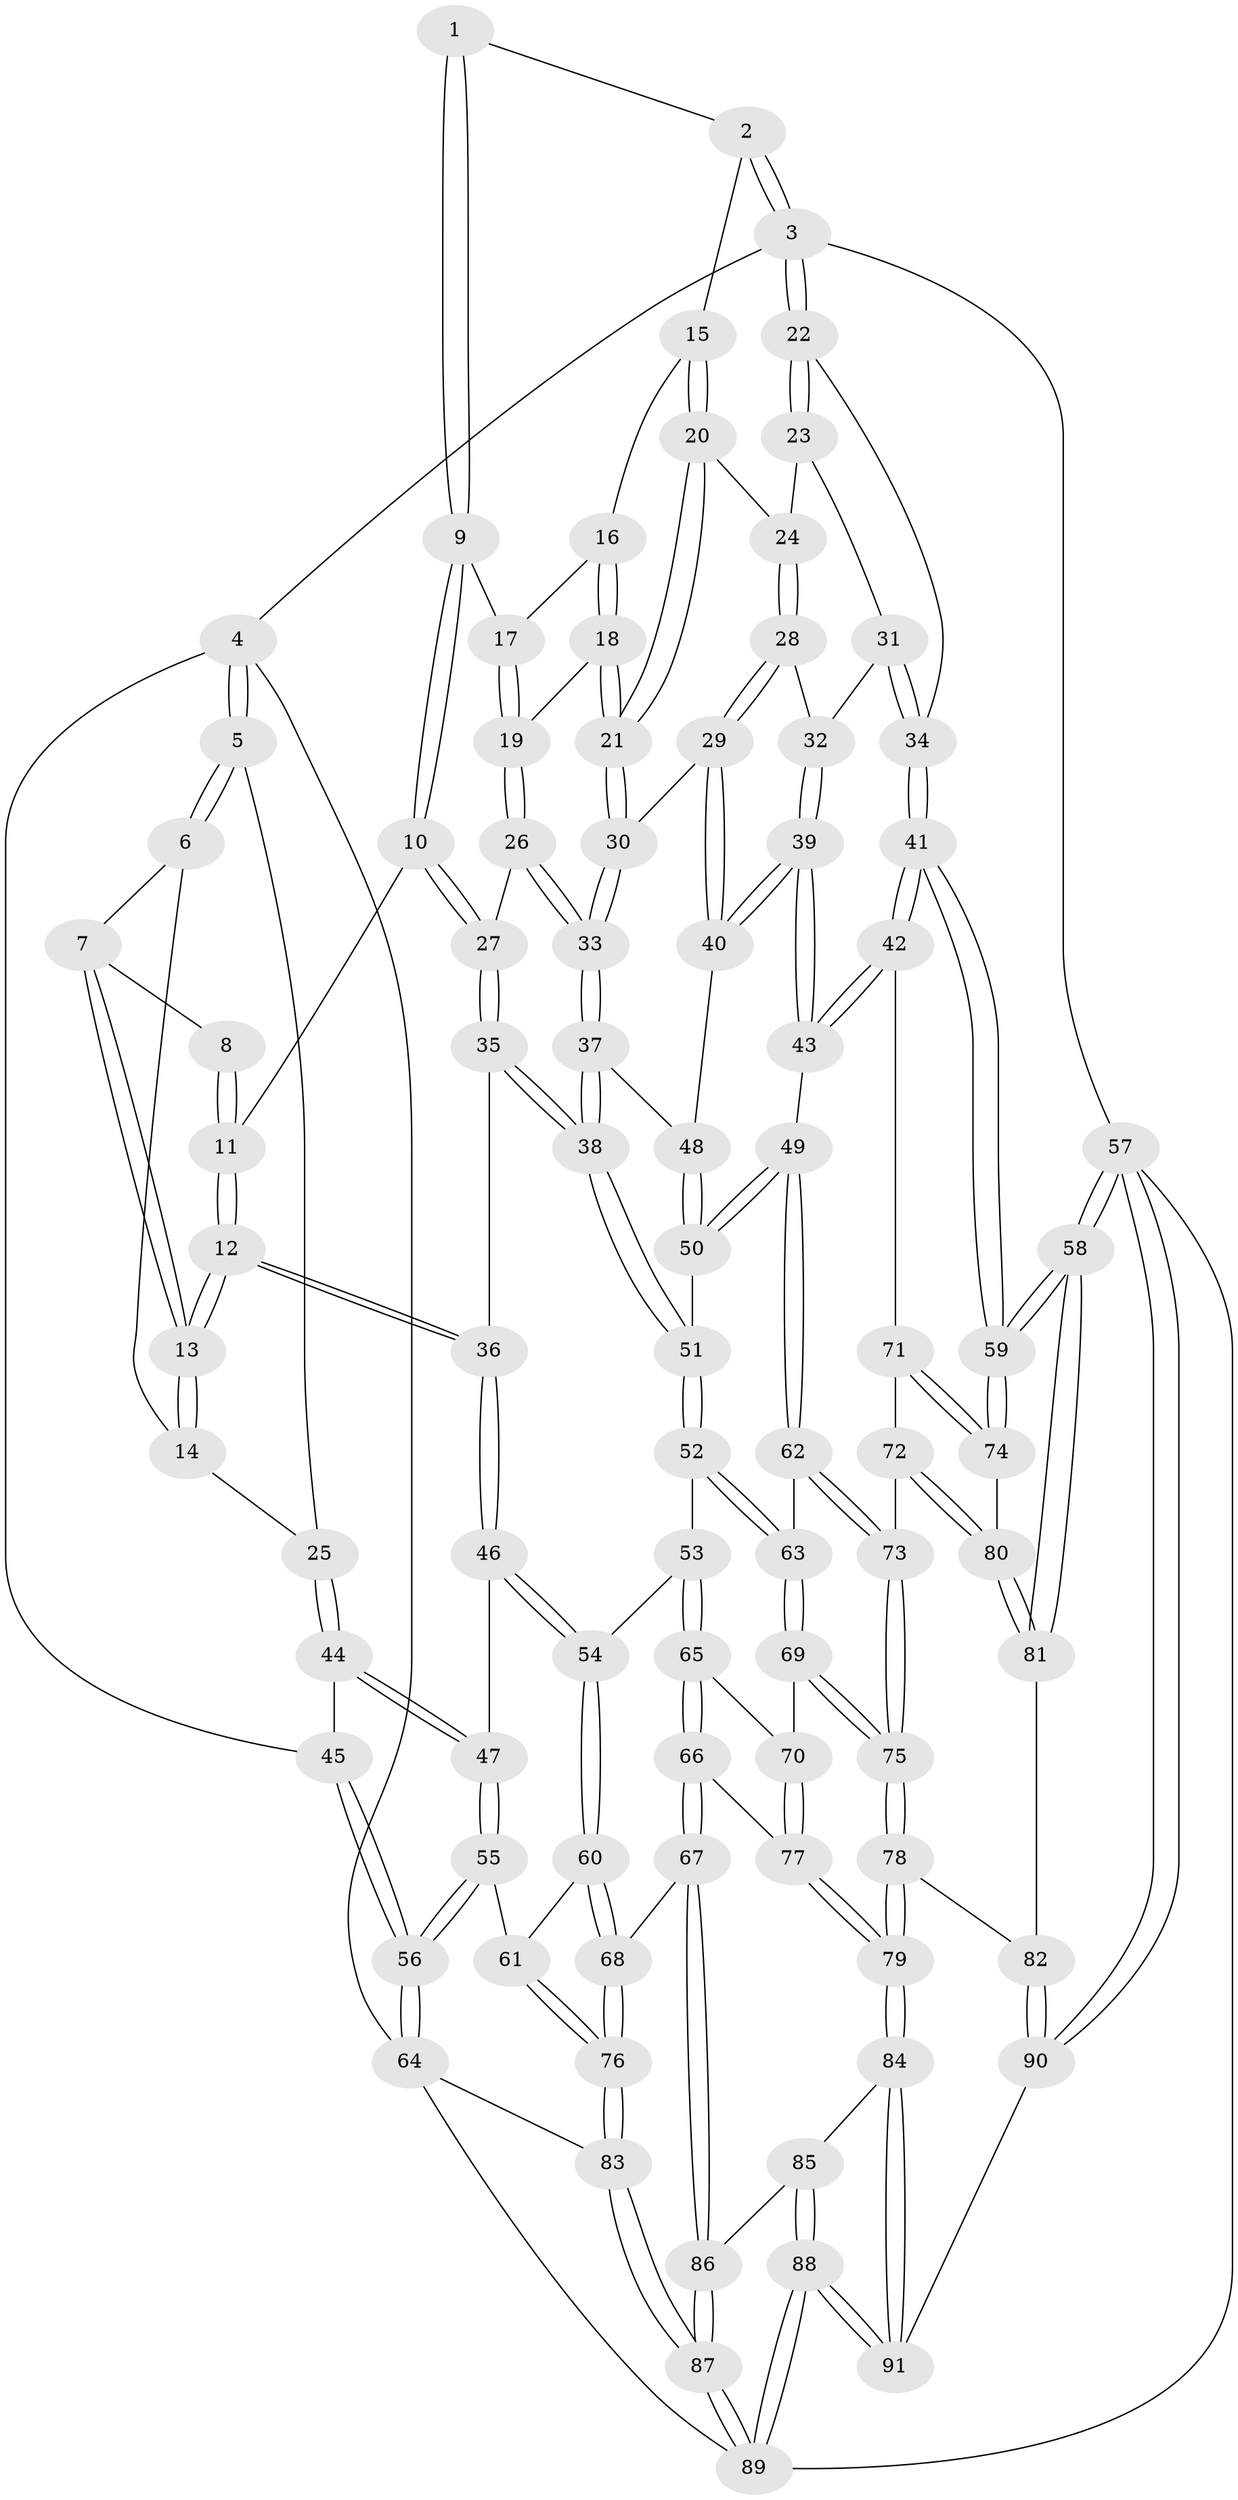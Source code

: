 // Generated by graph-tools (version 1.1) at 2025/16/03/09/25 04:16:53]
// undirected, 91 vertices, 224 edges
graph export_dot {
graph [start="1"]
  node [color=gray90,style=filled];
  1 [pos="+0.44520733450512967+0"];
  2 [pos="+0.8321882319256193+0"];
  3 [pos="+1+0"];
  4 [pos="+0+0"];
  5 [pos="+0+0"];
  6 [pos="+0.25819604904743654+0"];
  7 [pos="+0.3134932617194753+0"];
  8 [pos="+0.3548301023372678+0"];
  9 [pos="+0.5550936841844513+0.09020656930754455"];
  10 [pos="+0.543482024573127+0.13276902159077364"];
  11 [pos="+0.4314251271028609+0.09350370197602685"];
  12 [pos="+0.35275043404708284+0.19337948555707596"];
  13 [pos="+0.337981622504345+0.1667650580402236"];
  14 [pos="+0.22273654525403003+0.09811381587762234"];
  15 [pos="+0.8261649343792529+0"];
  16 [pos="+0.6594023154492061+0.035108499024053955"];
  17 [pos="+0.6421336622544278+0.056146730951556444"];
  18 [pos="+0.7099434133418508+0.12947739376392375"];
  19 [pos="+0.6726386494057786+0.13406270654689847"];
  20 [pos="+0.8360732954161229+0.014597078897934827"];
  21 [pos="+0.7546539470780792+0.12867090075602233"];
  22 [pos="+1+0.17209286279393954"];
  23 [pos="+0.8843941072897777+0.05978677214377049"];
  24 [pos="+0.8506634106842589+0.03879642189426062"];
  25 [pos="+0.16532075329517862+0.16510562058061912"];
  26 [pos="+0.6282464461049911+0.1731556555176822"];
  27 [pos="+0.5459013777984648+0.14534461322250672"];
  28 [pos="+0.8740646553366953+0.1413838116350717"];
  29 [pos="+0.7958026860370305+0.22026741923854995"];
  30 [pos="+0.755055979832773+0.19084073498721862"];
  31 [pos="+0.9962011968372861+0.15256526846395854"];
  32 [pos="+0.8975546614042209+0.1845179028190318"];
  33 [pos="+0.6738968561381445+0.2569380534917882"];
  34 [pos="+1+0.2289095756583772"];
  35 [pos="+0.5029964976384984+0.2186839900685255"];
  36 [pos="+0.35821486930865826+0.2665452416565866"];
  37 [pos="+0.6665393535114051+0.30371424152664217"];
  38 [pos="+0.6414430092606346+0.3705832778649895"];
  39 [pos="+0.9027660578775623+0.2566160428174916"];
  40 [pos="+0.797325430469432+0.22256754447949892"];
  41 [pos="+1+0.441218135416985"];
  42 [pos="+1+0.44206127651283833"];
  43 [pos="+1+0.43468661039435824"];
  44 [pos="+0.13982231725304053+0.2567508897678793"];
  45 [pos="+0+0.15654711371319577"];
  46 [pos="+0.2951411247902849+0.3726113632417792"];
  47 [pos="+0.22630595067759068+0.35219152994912184"];
  48 [pos="+0.7876815735343053+0.2677141639268853"];
  49 [pos="+0.9374505669474154+0.44741969197173737"];
  50 [pos="+0.8777771297506431+0.4322986101697828"];
  51 [pos="+0.6439041639384475+0.4122191605854426"];
  52 [pos="+0.588253303983806+0.46901223737456477"];
  53 [pos="+0.35278202551270404+0.454870091933115"];
  54 [pos="+0.33852225893927873+0.4455646703330289"];
  55 [pos="+0+0.5635848049998778"];
  56 [pos="+0+0.565474652881946"];
  57 [pos="+1+1"];
  58 [pos="+1+1"];
  59 [pos="+1+0.6782033956609026"];
  60 [pos="+0.18041344826660338+0.6241515819012661"];
  61 [pos="+0.041922982589025215+0.6220182675740852"];
  62 [pos="+0.8250988068071872+0.5987972723248732"];
  63 [pos="+0.6217875813984509+0.6004891778157453"];
  64 [pos="+0+0.8076180104234179"];
  65 [pos="+0.3748189084133958+0.5815849435752701"];
  66 [pos="+0.3658726335345782+0.7552180420071507"];
  67 [pos="+0.3028814846189998+0.7922595199511023"];
  68 [pos="+0.25645833083663844+0.7849584705215151"];
  69 [pos="+0.6136289768022765+0.6655106061713048"];
  70 [pos="+0.5542105077884518+0.6858390899535328"];
  71 [pos="+0.919127339720078+0.6884447126511991"];
  72 [pos="+0.8695732805231332+0.7312171740531833"];
  73 [pos="+0.8193182013557879+0.6974976451762535"];
  74 [pos="+1+0.7515340708172665"];
  75 [pos="+0.677056460422913+0.7638580762021382"];
  76 [pos="+0.13870114567613642+0.8453030329514665"];
  77 [pos="+0.4324673083469315+0.7689535554839996"];
  78 [pos="+0.6770934198871023+0.7934744638578485"];
  79 [pos="+0.5606223825872955+0.9385501048387347"];
  80 [pos="+0.9067340993625329+0.8083749274810423"];
  81 [pos="+0.8942090145942009+0.8478191762019791"];
  82 [pos="+0.8138937137950101+0.8856624962342977"];
  83 [pos="+0.13218195494220022+0.8530880805707977"];
  84 [pos="+0.5582655221159634+0.9550553918376287"];
  85 [pos="+0.33580199274828537+0.901808282062251"];
  86 [pos="+0.3240730256323106+0.8843913989372498"];
  87 [pos="+0.14139111801774723+1"];
  88 [pos="+0.36066599083735734+1"];
  89 [pos="+0.08928024767968983+1"];
  90 [pos="+0.7585316415355486+1"];
  91 [pos="+0.5784768179586858+1"];
  1 -- 2;
  1 -- 9;
  1 -- 9;
  2 -- 3;
  2 -- 3;
  2 -- 15;
  3 -- 4;
  3 -- 22;
  3 -- 22;
  3 -- 57;
  4 -- 5;
  4 -- 5;
  4 -- 45;
  4 -- 64;
  5 -- 6;
  5 -- 6;
  5 -- 25;
  6 -- 7;
  6 -- 14;
  7 -- 8;
  7 -- 13;
  7 -- 13;
  8 -- 11;
  8 -- 11;
  9 -- 10;
  9 -- 10;
  9 -- 17;
  10 -- 11;
  10 -- 27;
  10 -- 27;
  11 -- 12;
  11 -- 12;
  12 -- 13;
  12 -- 13;
  12 -- 36;
  12 -- 36;
  13 -- 14;
  13 -- 14;
  14 -- 25;
  15 -- 16;
  15 -- 20;
  15 -- 20;
  16 -- 17;
  16 -- 18;
  16 -- 18;
  17 -- 19;
  17 -- 19;
  18 -- 19;
  18 -- 21;
  18 -- 21;
  19 -- 26;
  19 -- 26;
  20 -- 21;
  20 -- 21;
  20 -- 24;
  21 -- 30;
  21 -- 30;
  22 -- 23;
  22 -- 23;
  22 -- 34;
  23 -- 24;
  23 -- 31;
  24 -- 28;
  24 -- 28;
  25 -- 44;
  25 -- 44;
  26 -- 27;
  26 -- 33;
  26 -- 33;
  27 -- 35;
  27 -- 35;
  28 -- 29;
  28 -- 29;
  28 -- 32;
  29 -- 30;
  29 -- 40;
  29 -- 40;
  30 -- 33;
  30 -- 33;
  31 -- 32;
  31 -- 34;
  31 -- 34;
  32 -- 39;
  32 -- 39;
  33 -- 37;
  33 -- 37;
  34 -- 41;
  34 -- 41;
  35 -- 36;
  35 -- 38;
  35 -- 38;
  36 -- 46;
  36 -- 46;
  37 -- 38;
  37 -- 38;
  37 -- 48;
  38 -- 51;
  38 -- 51;
  39 -- 40;
  39 -- 40;
  39 -- 43;
  39 -- 43;
  40 -- 48;
  41 -- 42;
  41 -- 42;
  41 -- 59;
  41 -- 59;
  42 -- 43;
  42 -- 43;
  42 -- 71;
  43 -- 49;
  44 -- 45;
  44 -- 47;
  44 -- 47;
  45 -- 56;
  45 -- 56;
  46 -- 47;
  46 -- 54;
  46 -- 54;
  47 -- 55;
  47 -- 55;
  48 -- 50;
  48 -- 50;
  49 -- 50;
  49 -- 50;
  49 -- 62;
  49 -- 62;
  50 -- 51;
  51 -- 52;
  51 -- 52;
  52 -- 53;
  52 -- 63;
  52 -- 63;
  53 -- 54;
  53 -- 65;
  53 -- 65;
  54 -- 60;
  54 -- 60;
  55 -- 56;
  55 -- 56;
  55 -- 61;
  56 -- 64;
  56 -- 64;
  57 -- 58;
  57 -- 58;
  57 -- 90;
  57 -- 90;
  57 -- 89;
  58 -- 59;
  58 -- 59;
  58 -- 81;
  58 -- 81;
  59 -- 74;
  59 -- 74;
  60 -- 61;
  60 -- 68;
  60 -- 68;
  61 -- 76;
  61 -- 76;
  62 -- 63;
  62 -- 73;
  62 -- 73;
  63 -- 69;
  63 -- 69;
  64 -- 83;
  64 -- 89;
  65 -- 66;
  65 -- 66;
  65 -- 70;
  66 -- 67;
  66 -- 67;
  66 -- 77;
  67 -- 68;
  67 -- 86;
  67 -- 86;
  68 -- 76;
  68 -- 76;
  69 -- 70;
  69 -- 75;
  69 -- 75;
  70 -- 77;
  70 -- 77;
  71 -- 72;
  71 -- 74;
  71 -- 74;
  72 -- 73;
  72 -- 80;
  72 -- 80;
  73 -- 75;
  73 -- 75;
  74 -- 80;
  75 -- 78;
  75 -- 78;
  76 -- 83;
  76 -- 83;
  77 -- 79;
  77 -- 79;
  78 -- 79;
  78 -- 79;
  78 -- 82;
  79 -- 84;
  79 -- 84;
  80 -- 81;
  80 -- 81;
  81 -- 82;
  82 -- 90;
  82 -- 90;
  83 -- 87;
  83 -- 87;
  84 -- 85;
  84 -- 91;
  84 -- 91;
  85 -- 86;
  85 -- 88;
  85 -- 88;
  86 -- 87;
  86 -- 87;
  87 -- 89;
  87 -- 89;
  88 -- 89;
  88 -- 89;
  88 -- 91;
  88 -- 91;
  90 -- 91;
}
